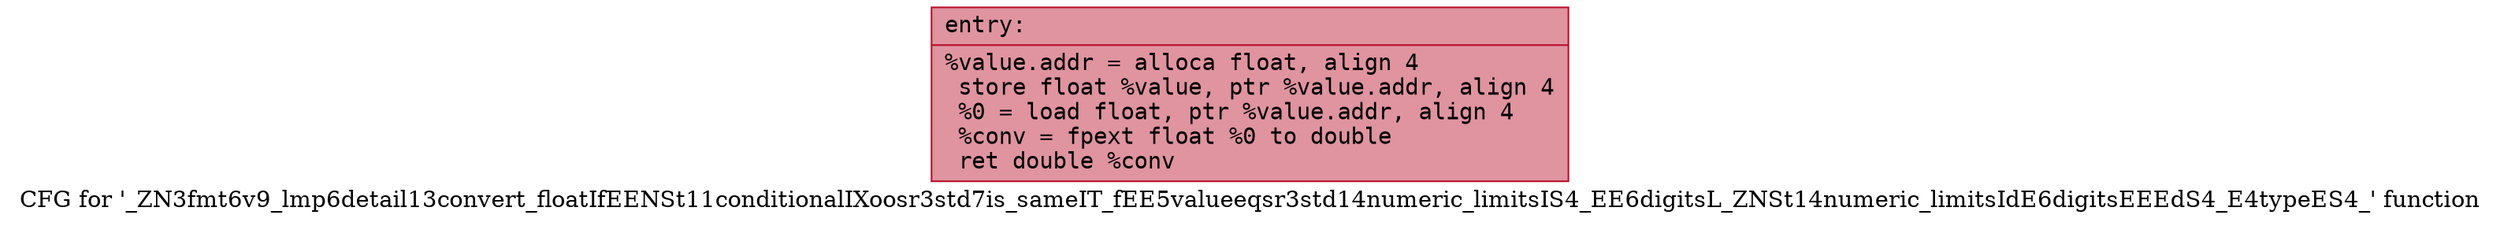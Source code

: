 digraph "CFG for '_ZN3fmt6v9_lmp6detail13convert_floatIfEENSt11conditionalIXoosr3std7is_sameIT_fEE5valueeqsr3std14numeric_limitsIS4_EE6digitsL_ZNSt14numeric_limitsIdE6digitsEEEdS4_E4typeES4_' function" {
	label="CFG for '_ZN3fmt6v9_lmp6detail13convert_floatIfEENSt11conditionalIXoosr3std7is_sameIT_fEE5valueeqsr3std14numeric_limitsIS4_EE6digitsL_ZNSt14numeric_limitsIdE6digitsEEEdS4_E4typeES4_' function";

	Node0x55fec3659830 [shape=record,color="#b70d28ff", style=filled, fillcolor="#b70d2870" fontname="Courier",label="{entry:\l|  %value.addr = alloca float, align 4\l  store float %value, ptr %value.addr, align 4\l  %0 = load float, ptr %value.addr, align 4\l  %conv = fpext float %0 to double\l  ret double %conv\l}"];
}
